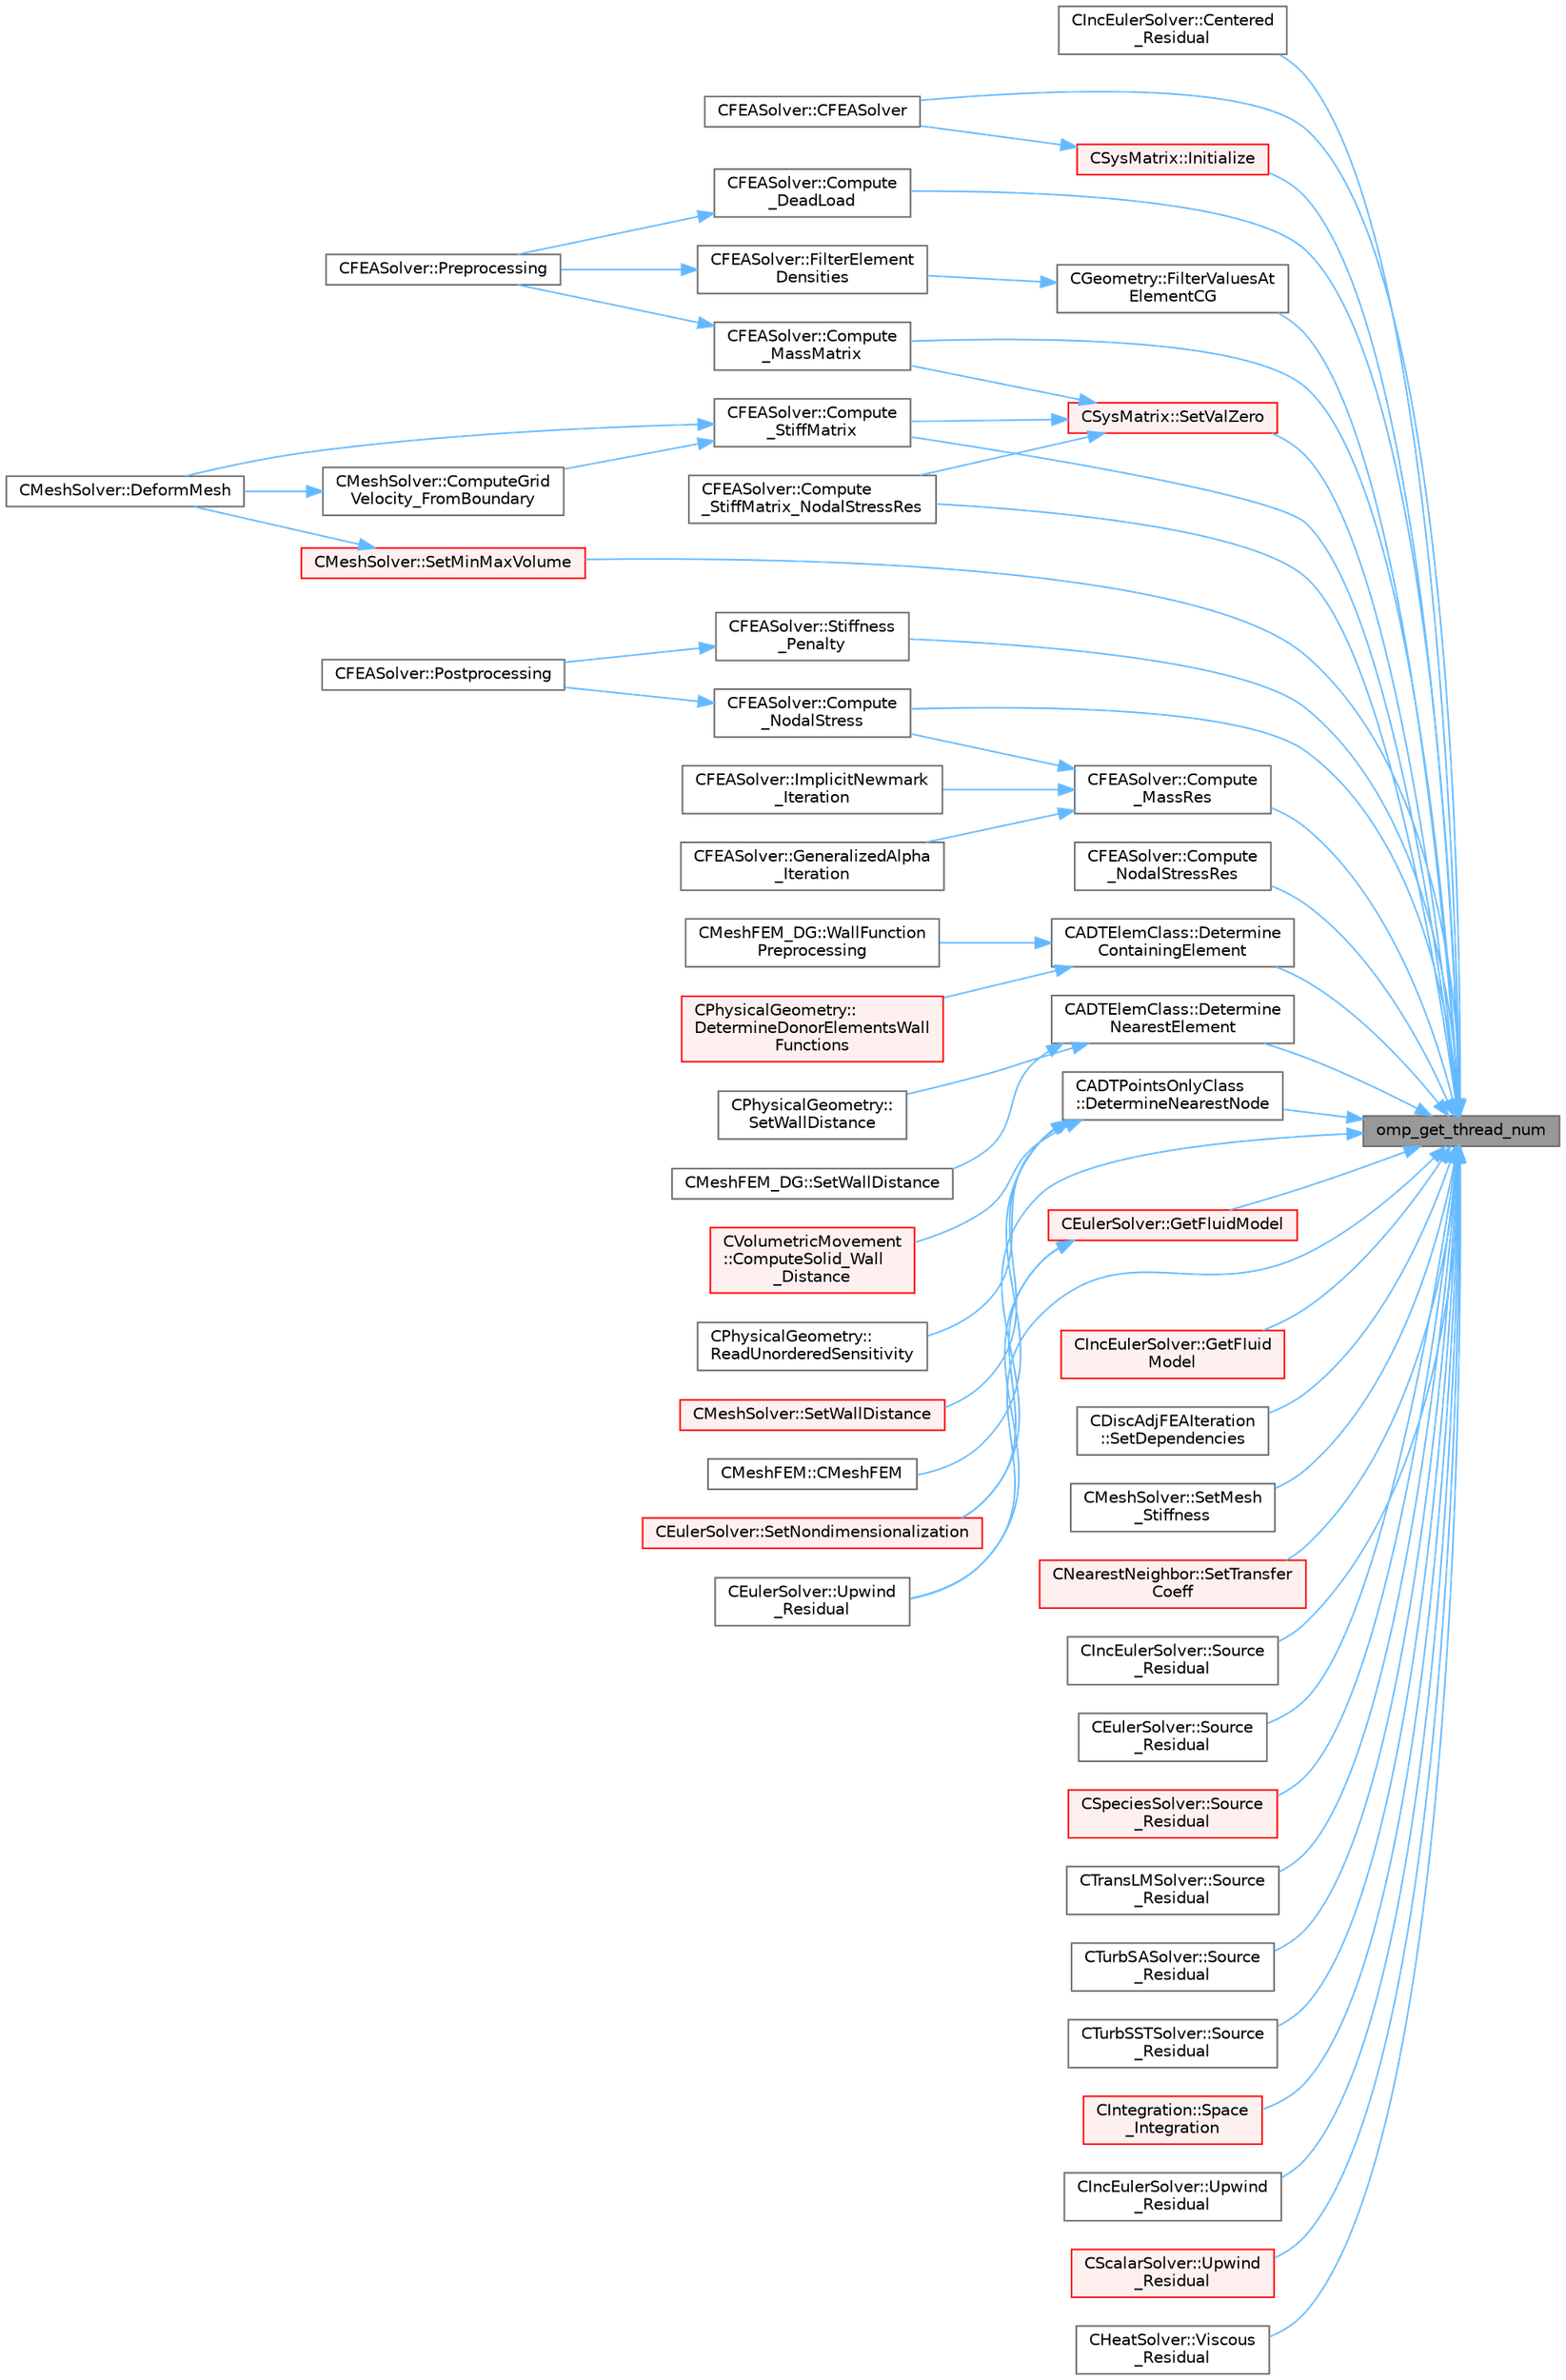 digraph "omp_get_thread_num"
{
 // LATEX_PDF_SIZE
  bgcolor="transparent";
  edge [fontname=Helvetica,fontsize=10,labelfontname=Helvetica,labelfontsize=10];
  node [fontname=Helvetica,fontsize=10,shape=box,height=0.2,width=0.4];
  rankdir="RL";
  Node1 [id="Node000001",label="omp_get_thread_num",height=0.2,width=0.4,color="gray40", fillcolor="grey60", style="filled", fontcolor="black",tooltip="Index of current thread, akin to MPI rank."];
  Node1 -> Node2 [id="edge1_Node000001_Node000002",dir="back",color="steelblue1",style="solid",tooltip=" "];
  Node2 [id="Node000002",label="CIncEulerSolver::Centered\l_Residual",height=0.2,width=0.4,color="grey40", fillcolor="white", style="filled",URL="$classCIncEulerSolver.html#a80e45f4af7302e9334c8663f9e3ae88b",tooltip="Compute the spatial integration using a centered scheme."];
  Node1 -> Node3 [id="edge2_Node000001_Node000003",dir="back",color="steelblue1",style="solid",tooltip=" "];
  Node3 [id="Node000003",label="CFEASolver::CFEASolver",height=0.2,width=0.4,color="grey40", fillcolor="white", style="filled",URL="$classCFEASolver.html#a1d4c7d17d9c7143d3079fc78fae1599d",tooltip=" "];
  Node1 -> Node4 [id="edge3_Node000001_Node000004",dir="back",color="steelblue1",style="solid",tooltip=" "];
  Node4 [id="Node000004",label="CFEASolver::Compute\l_DeadLoad",height=0.2,width=0.4,color="grey40", fillcolor="white", style="filled",URL="$classCFEASolver.html#ac95d6c2d6ac67b32a577029006974d57",tooltip="Compute the dead loads."];
  Node4 -> Node5 [id="edge4_Node000004_Node000005",dir="back",color="steelblue1",style="solid",tooltip=" "];
  Node5 [id="Node000005",label="CFEASolver::Preprocessing",height=0.2,width=0.4,color="grey40", fillcolor="white", style="filled",URL="$classCFEASolver.html#a353159e003821dae0668dcfe7281bd68",tooltip="Set residuals to zero."];
  Node1 -> Node6 [id="edge5_Node000001_Node000006",dir="back",color="steelblue1",style="solid",tooltip=" "];
  Node6 [id="Node000006",label="CFEASolver::Compute\l_MassMatrix",height=0.2,width=0.4,color="grey40", fillcolor="white", style="filled",URL="$classCFEASolver.html#a1fd46e369eb5e72c15cf708be67e87a2",tooltip="Compute the mass matrix of the problem."];
  Node6 -> Node5 [id="edge6_Node000006_Node000005",dir="back",color="steelblue1",style="solid",tooltip=" "];
  Node1 -> Node7 [id="edge7_Node000001_Node000007",dir="back",color="steelblue1",style="solid",tooltip=" "];
  Node7 [id="Node000007",label="CFEASolver::Compute\l_MassRes",height=0.2,width=0.4,color="grey40", fillcolor="white", style="filled",URL="$classCFEASolver.html#a6e16f805242c36f9d1c3f2f75ddd9b4a",tooltip="Compute the mass residual of the problem."];
  Node7 -> Node8 [id="edge8_Node000007_Node000008",dir="back",color="steelblue1",style="solid",tooltip=" "];
  Node8 [id="Node000008",label="CFEASolver::Compute\l_NodalStress",height=0.2,width=0.4,color="grey40", fillcolor="white", style="filled",URL="$classCFEASolver.html#ac275af8f893ef5957379314816d17fa8",tooltip="Compute the stress at the nodes for output purposes."];
  Node8 -> Node9 [id="edge9_Node000008_Node000009",dir="back",color="steelblue1",style="solid",tooltip=" "];
  Node9 [id="Node000009",label="CFEASolver::Postprocessing",height=0.2,width=0.4,color="grey40", fillcolor="white", style="filled",URL="$classCFEASolver.html#ab4fa9086b598c5778c9c0403a5626d1b",tooltip="Postprocessing."];
  Node7 -> Node10 [id="edge10_Node000007_Node000010",dir="back",color="steelblue1",style="solid",tooltip=" "];
  Node10 [id="Node000010",label="CFEASolver::GeneralizedAlpha\l_Iteration",height=0.2,width=0.4,color="grey40", fillcolor="white", style="filled",URL="$classCFEASolver.html#a703228b8706352d33f34cc0baf1f9b04",tooltip="Iterate using an implicit Generalized Alpha solver."];
  Node7 -> Node11 [id="edge11_Node000007_Node000011",dir="back",color="steelblue1",style="solid",tooltip=" "];
  Node11 [id="Node000011",label="CFEASolver::ImplicitNewmark\l_Iteration",height=0.2,width=0.4,color="grey40", fillcolor="white", style="filled",URL="$classCFEASolver.html#a27e71a93f7f114cc8506f35c2ed957c3",tooltip="Iterate using an implicit Newmark solver."];
  Node1 -> Node8 [id="edge12_Node000001_Node000008",dir="back",color="steelblue1",style="solid",tooltip=" "];
  Node1 -> Node12 [id="edge13_Node000001_Node000012",dir="back",color="steelblue1",style="solid",tooltip=" "];
  Node12 [id="Node000012",label="CFEASolver::Compute\l_NodalStressRes",height=0.2,width=0.4,color="grey40", fillcolor="white", style="filled",URL="$classCFEASolver.html#adfa3c71fcff35fa46d21a3b615e4b7f8",tooltip="Compute the nodal stress terms and add them to the residual."];
  Node1 -> Node13 [id="edge14_Node000001_Node000013",dir="back",color="steelblue1",style="solid",tooltip=" "];
  Node13 [id="Node000013",label="CFEASolver::Compute\l_StiffMatrix",height=0.2,width=0.4,color="grey40", fillcolor="white", style="filled",URL="$classCFEASolver.html#a41f284021cb1f0d145d632adb7ad5342",tooltip="Compute the stiffness matrix of the problem."];
  Node13 -> Node14 [id="edge15_Node000013_Node000014",dir="back",color="steelblue1",style="solid",tooltip=" "];
  Node14 [id="Node000014",label="CMeshSolver::ComputeGrid\lVelocity_FromBoundary",height=0.2,width=0.4,color="grey40", fillcolor="white", style="filled",URL="$classCMeshSolver.html#a0dde897c2a1bc27f95c5da3bb30e5c33",tooltip="Compute the grid velocity form the velocity at deformable boundary."];
  Node14 -> Node15 [id="edge16_Node000014_Node000015",dir="back",color="steelblue1",style="solid",tooltip=" "];
  Node15 [id="Node000015",label="CMeshSolver::DeformMesh",height=0.2,width=0.4,color="grey40", fillcolor="white", style="filled",URL="$classCMeshSolver.html#a573e4ddd63b680f5705f402ec317820b",tooltip="Grid deformation using the linear elasticity equations."];
  Node13 -> Node15 [id="edge17_Node000013_Node000015",dir="back",color="steelblue1",style="solid",tooltip=" "];
  Node1 -> Node16 [id="edge18_Node000001_Node000016",dir="back",color="steelblue1",style="solid",tooltip=" "];
  Node16 [id="Node000016",label="CFEASolver::Compute\l_StiffMatrix_NodalStressRes",height=0.2,width=0.4,color="grey40", fillcolor="white", style="filled",URL="$classCFEASolver.html#a3fe247a12b07771806bd276ea79de38b",tooltip="Compute the stiffness matrix of the problem and the nodal stress terms at the same time."];
  Node1 -> Node17 [id="edge19_Node000001_Node000017",dir="back",color="steelblue1",style="solid",tooltip=" "];
  Node17 [id="Node000017",label="CADTElemClass::Determine\lContainingElement",height=0.2,width=0.4,color="grey40", fillcolor="white", style="filled",URL="$classCADTElemClass.html#a2708b4c5925a10d57edba3630fb19bcb",tooltip="Function, which determines the element that contains the given coordinate."];
  Node17 -> Node18 [id="edge20_Node000017_Node000018",dir="back",color="steelblue1",style="solid",tooltip=" "];
  Node18 [id="Node000018",label="CPhysicalGeometry::\lDetermineDonorElementsWall\lFunctions",height=0.2,width=0.4,color="red", fillcolor="#FFF0F0", style="filled",URL="$classCPhysicalGeometry.html#acef4e18142b580bf09f21e5b71387d5f",tooltip="Determine the donor elements for the boundary elements on viscous wall boundaries when wall functions..."];
  Node17 -> Node20 [id="edge21_Node000017_Node000020",dir="back",color="steelblue1",style="solid",tooltip=" "];
  Node20 [id="Node000020",label="CMeshFEM_DG::WallFunction\lPreprocessing",height=0.2,width=0.4,color="grey40", fillcolor="white", style="filled",URL="$classCMeshFEM__DG.html#a098dcce939b1b802fc8946cbd4d9d0c6",tooltip="Function, which carries out the preprocessing tasks when wall functions are used."];
  Node1 -> Node21 [id="edge22_Node000001_Node000021",dir="back",color="steelblue1",style="solid",tooltip=" "];
  Node21 [id="Node000021",label="CADTElemClass::Determine\lNearestElement",height=0.2,width=0.4,color="grey40", fillcolor="white", style="filled",URL="$classCADTElemClass.html#ae928a2f7267606715b1ca09c1b80c287",tooltip="Function, which determines the nearest element in the ADT for the given coordinate."];
  Node21 -> Node22 [id="edge23_Node000021_Node000022",dir="back",color="steelblue1",style="solid",tooltip=" "];
  Node22 [id="Node000022",label="CMeshFEM_DG::SetWallDistance",height=0.2,width=0.4,color="grey40", fillcolor="white", style="filled",URL="$classCMeshFEM__DG.html#a5c724f028421fc53d08e327e76ba6448",tooltip="Reduce the wall distance based on an previously constructed ADT."];
  Node21 -> Node23 [id="edge24_Node000021_Node000023",dir="back",color="steelblue1",style="solid",tooltip=" "];
  Node23 [id="Node000023",label="CPhysicalGeometry::\lSetWallDistance",height=0.2,width=0.4,color="grey40", fillcolor="white", style="filled",URL="$classCPhysicalGeometry.html#a438d7e9c0d477b13ffdea6669eaa0948",tooltip="Reduce the wall distance based on an previously constructed ADT."];
  Node1 -> Node24 [id="edge25_Node000001_Node000024",dir="back",color="steelblue1",style="solid",tooltip=" "];
  Node24 [id="Node000024",label="CADTPointsOnlyClass\l::DetermineNearestNode",height=0.2,width=0.4,color="grey40", fillcolor="white", style="filled",URL="$classCADTPointsOnlyClass.html#a6c59523d6f08fcdfcd1b36d9909dace6",tooltip="Function, which determines the nearest node in the ADT for the given coordinate."];
  Node24 -> Node25 [id="edge26_Node000024_Node000025",dir="back",color="steelblue1",style="solid",tooltip=" "];
  Node25 [id="Node000025",label="CMeshFEM::CMeshFEM",height=0.2,width=0.4,color="grey40", fillcolor="white", style="filled",URL="$classCMeshFEM.html#ae74b12670fb49ad4d28836d9fc2aab8d",tooltip="Redistributes the grid over the ranks and creates the halo layer."];
  Node24 -> Node26 [id="edge27_Node000024_Node000026",dir="back",color="steelblue1",style="solid",tooltip=" "];
  Node26 [id="Node000026",label="CVolumetricMovement\l::ComputeSolid_Wall\l_Distance",height=0.2,width=0.4,color="red", fillcolor="#FFF0F0", style="filled",URL="$classCVolumetricMovement.html#aff376299cdec4e1f8c0765b64cf04763",tooltip="Compute the minimum distance to the nearest solid surface."];
  Node24 -> Node62 [id="edge28_Node000024_Node000062",dir="back",color="steelblue1",style="solid",tooltip=" "];
  Node62 [id="Node000062",label="CPhysicalGeometry::\lReadUnorderedSensitivity",height=0.2,width=0.4,color="grey40", fillcolor="white", style="filled",URL="$classCPhysicalGeometry.html#a2acaa4353dfb0fef6cf0fec27f8014c0",tooltip="Read the sensitivity from unordered ASCII adjoint solution file and store it."];
  Node24 -> Node63 [id="edge29_Node000024_Node000063",dir="back",color="steelblue1",style="solid",tooltip=" "];
  Node63 [id="Node000063",label="CMeshSolver::SetWallDistance",height=0.2,width=0.4,color="red", fillcolor="#FFF0F0", style="filled",URL="$classCMeshSolver.html#a36e40967d3d79bd46eb90d85aefc3364",tooltip="Compute the min and max volume of the elements in the domain."];
  Node1 -> Node65 [id="edge30_Node000001_Node000065",dir="back",color="steelblue1",style="solid",tooltip=" "];
  Node65 [id="Node000065",label="CGeometry::FilterValuesAt\lElementCG",height=0.2,width=0.4,color="grey40", fillcolor="white", style="filled",URL="$classCGeometry.html#a286b6e2cc2011e9753a308a318a0611c",tooltip="Filter values given at the element CG by performing a weighted average over a radial neighbourhood."];
  Node65 -> Node66 [id="edge31_Node000065_Node000066",dir="back",color="steelblue1",style="solid",tooltip=" "];
  Node66 [id="Node000066",label="CFEASolver::FilterElement\lDensities",height=0.2,width=0.4,color="grey40", fillcolor="white", style="filled",URL="$classCFEASolver.html#a7e11c36921b2c146ca2fd7d1a0512ffd",tooltip="Filter the density field for topology optimization applications."];
  Node66 -> Node5 [id="edge32_Node000066_Node000005",dir="back",color="steelblue1",style="solid",tooltip=" "];
  Node1 -> Node67 [id="edge33_Node000001_Node000067",dir="back",color="steelblue1",style="solid",tooltip=" "];
  Node67 [id="Node000067",label="CEulerSolver::GetFluidModel",height=0.2,width=0.4,color="red", fillcolor="#FFF0F0", style="filled",URL="$classCEulerSolver.html#a0e82e3a994e844f8dca1994446888a0c",tooltip="Compute the pressure at the infinity."];
  Node67 -> Node79 [id="edge34_Node000067_Node000079",dir="back",color="steelblue1",style="solid",tooltip=" "];
  Node79 [id="Node000079",label="CEulerSolver::SetNondimensionalization",height=0.2,width=0.4,color="red", fillcolor="#FFF0F0", style="filled",URL="$classCEulerSolver.html#a1c633d6e77fefb2e76308e2ba0af0c2c",tooltip="Set the solver nondimensionalization."];
  Node67 -> Node84 [id="edge35_Node000067_Node000084",dir="back",color="steelblue1",style="solid",tooltip=" "];
  Node84 [id="Node000084",label="CEulerSolver::Upwind\l_Residual",height=0.2,width=0.4,color="grey40", fillcolor="white", style="filled",URL="$classCEulerSolver.html#aa9729921eed9546daca6ca891ad2a9bb",tooltip="Compute the spatial integration using a upwind scheme."];
  Node1 -> Node85 [id="edge36_Node000001_Node000085",dir="back",color="steelblue1",style="solid",tooltip=" "];
  Node85 [id="Node000085",label="CIncEulerSolver::GetFluid\lModel",height=0.2,width=0.4,color="red", fillcolor="#FFF0F0", style="filled",URL="$classCIncEulerSolver.html#ac7558bd2cb1ee41f9fcb0bb1b294efdf",tooltip="Compute the pressure at the infinity."];
  Node1 -> Node92 [id="edge37_Node000001_Node000092",dir="back",color="steelblue1",style="solid",tooltip=" "];
  Node92 [id="Node000092",label="CSysMatrix::Initialize",height=0.2,width=0.4,color="red", fillcolor="#FFF0F0", style="filled",URL="$classCSysMatrix.html#ae17220ac30c2abcc7fdd3c5dc8f04571",tooltip="Initializes the sparse matrix."];
  Node92 -> Node3 [id="edge38_Node000092_Node000003",dir="back",color="steelblue1",style="solid",tooltip=" "];
  Node1 -> Node107 [id="edge39_Node000001_Node000107",dir="back",color="steelblue1",style="solid",tooltip=" "];
  Node107 [id="Node000107",label="CDiscAdjFEAIteration\l::SetDependencies",height=0.2,width=0.4,color="grey40", fillcolor="white", style="filled",URL="$classCDiscAdjFEAIteration.html#a69ba436ed72a9bb4c9c25de4cbed959f",tooltip="Compute necessary variables that depend on the variables in the numerics (E, Nu......"];
  Node1 -> Node108 [id="edge40_Node000001_Node000108",dir="back",color="steelblue1",style="solid",tooltip=" "];
  Node108 [id="Node000108",label="CMeshSolver::SetMesh\l_Stiffness",height=0.2,width=0.4,color="grey40", fillcolor="white", style="filled",URL="$classCMeshSolver.html#a2642232a473a149b083183e09793e224",tooltip="Set the stiffness of the mesh."];
  Node1 -> Node109 [id="edge41_Node000001_Node000109",dir="back",color="steelblue1",style="solid",tooltip=" "];
  Node109 [id="Node000109",label="CMeshSolver::SetMinMaxVolume",height=0.2,width=0.4,color="red", fillcolor="#FFF0F0", style="filled",URL="$classCMeshSolver.html#adf042699d3abf46135568ef991b7dd44",tooltip="Compute the min and max volume of the elements in the domain."];
  Node109 -> Node15 [id="edge42_Node000109_Node000015",dir="back",color="steelblue1",style="solid",tooltip=" "];
  Node1 -> Node79 [id="edge43_Node000001_Node000079",dir="back",color="steelblue1",style="solid",tooltip=" "];
  Node1 -> Node110 [id="edge44_Node000001_Node000110",dir="back",color="steelblue1",style="solid",tooltip=" "];
  Node110 [id="Node000110",label="CNearestNeighbor::SetTransfer\lCoeff",height=0.2,width=0.4,color="red", fillcolor="#FFF0F0", style="filled",URL="$classCNearestNeighbor.html#aad385224aa3e0421de2b3dabe9c7a75f",tooltip="Set up transfer matrix defining relation between two meshes."];
  Node1 -> Node112 [id="edge45_Node000001_Node000112",dir="back",color="steelblue1",style="solid",tooltip=" "];
  Node112 [id="Node000112",label="CSysMatrix::SetValZero",height=0.2,width=0.4,color="red", fillcolor="#FFF0F0", style="filled",URL="$classCSysMatrix.html#a8f974ad2e089dccfc99ea21a4ef5a819",tooltip="Sets to zero all the entries of the sparse matrix."];
  Node112 -> Node6 [id="edge46_Node000112_Node000006",dir="back",color="steelblue1",style="solid",tooltip=" "];
  Node112 -> Node13 [id="edge47_Node000112_Node000013",dir="back",color="steelblue1",style="solid",tooltip=" "];
  Node112 -> Node16 [id="edge48_Node000112_Node000016",dir="back",color="steelblue1",style="solid",tooltip=" "];
  Node1 -> Node123 [id="edge49_Node000001_Node000123",dir="back",color="steelblue1",style="solid",tooltip=" "];
  Node123 [id="Node000123",label="CIncEulerSolver::Source\l_Residual",height=0.2,width=0.4,color="grey40", fillcolor="white", style="filled",URL="$classCIncEulerSolver.html#a5f9ced3a85731749b16d6f1bac9460f6",tooltip="Source term integration."];
  Node1 -> Node124 [id="edge50_Node000001_Node000124",dir="back",color="steelblue1",style="solid",tooltip=" "];
  Node124 [id="Node000124",label="CEulerSolver::Source\l_Residual",height=0.2,width=0.4,color="grey40", fillcolor="white", style="filled",URL="$classCEulerSolver.html#a3173ebda0dc28e9fc17ced219fc60e9a",tooltip="Source term integration."];
  Node1 -> Node125 [id="edge51_Node000001_Node000125",dir="back",color="steelblue1",style="solid",tooltip=" "];
  Node125 [id="Node000125",label="CSpeciesSolver::Source\l_Residual",height=0.2,width=0.4,color="red", fillcolor="#FFF0F0", style="filled",URL="$classCSpeciesSolver.html#a02c01af54949033097952c6562e2ee64",tooltip="Source term computation for axisymmetric flow."];
  Node1 -> Node127 [id="edge52_Node000001_Node000127",dir="back",color="steelblue1",style="solid",tooltip=" "];
  Node127 [id="Node000127",label="CTransLMSolver::Source\l_Residual",height=0.2,width=0.4,color="grey40", fillcolor="white", style="filled",URL="$classCTransLMSolver.html#a3f47d9a4aea3d5ce5ea06de175b9e4e7",tooltip="Source term computation."];
  Node1 -> Node128 [id="edge53_Node000001_Node000128",dir="back",color="steelblue1",style="solid",tooltip=" "];
  Node128 [id="Node000128",label="CTurbSASolver::Source\l_Residual",height=0.2,width=0.4,color="grey40", fillcolor="white", style="filled",URL="$classCTurbSASolver.html#ae254c08e17def463df09c9f804bf5194",tooltip="Source term computation."];
  Node1 -> Node129 [id="edge54_Node000001_Node000129",dir="back",color="steelblue1",style="solid",tooltip=" "];
  Node129 [id="Node000129",label="CTurbSSTSolver::Source\l_Residual",height=0.2,width=0.4,color="grey40", fillcolor="white", style="filled",URL="$classCTurbSSTSolver.html#a1a4833387e1c5030deaac3cd81bf0cbe",tooltip="Source term computation."];
  Node1 -> Node130 [id="edge55_Node000001_Node000130",dir="back",color="steelblue1",style="solid",tooltip=" "];
  Node130 [id="Node000130",label="CIntegration::Space\l_Integration",height=0.2,width=0.4,color="red", fillcolor="#FFF0F0", style="filled",URL="$classCIntegration.html#af7aa23ef26b19cb2e73a8df6c7924d91",tooltip="Do the space integration of the numerical system."];
  Node1 -> Node132 [id="edge56_Node000001_Node000132",dir="back",color="steelblue1",style="solid",tooltip=" "];
  Node132 [id="Node000132",label="CFEASolver::Stiffness\l_Penalty",height=0.2,width=0.4,color="grey40", fillcolor="white", style="filled",URL="$classCFEASolver.html#a189b5d1e3d6a83b6f0124eb16acc1a95",tooltip="Compute the penalty due to the stiffness increase."];
  Node132 -> Node9 [id="edge57_Node000132_Node000009",dir="back",color="steelblue1",style="solid",tooltip=" "];
  Node1 -> Node84 [id="edge58_Node000001_Node000084",dir="back",color="steelblue1",style="solid",tooltip=" "];
  Node1 -> Node133 [id="edge59_Node000001_Node000133",dir="back",color="steelblue1",style="solid",tooltip=" "];
  Node133 [id="Node000133",label="CIncEulerSolver::Upwind\l_Residual",height=0.2,width=0.4,color="grey40", fillcolor="white", style="filled",URL="$classCIncEulerSolver.html#aa1a06c3eef34a7f82f5bca304d563b4a",tooltip="Compute the spatial integration using a upwind scheme."];
  Node1 -> Node134 [id="edge60_Node000001_Node000134",dir="back",color="steelblue1",style="solid",tooltip=" "];
  Node134 [id="Node000134",label="CScalarSolver::Upwind\l_Residual",height=0.2,width=0.4,color="red", fillcolor="#FFF0F0", style="filled",URL="$classCScalarSolver.html#a7a5250679bf3984b0e9b1a2d9641936f",tooltip="Compute the spatial integration using a upwind scheme."];
  Node1 -> Node136 [id="edge61_Node000001_Node000136",dir="back",color="steelblue1",style="solid",tooltip=" "];
  Node136 [id="Node000136",label="CHeatSolver::Viscous\l_Residual",height=0.2,width=0.4,color="grey40", fillcolor="white", style="filled",URL="$classCHeatSolver.html#a28c9bfdc4b9410d4a01ab373a69d7a5b",tooltip="Compute the viscous residuals for the turbulent equation."];
}
